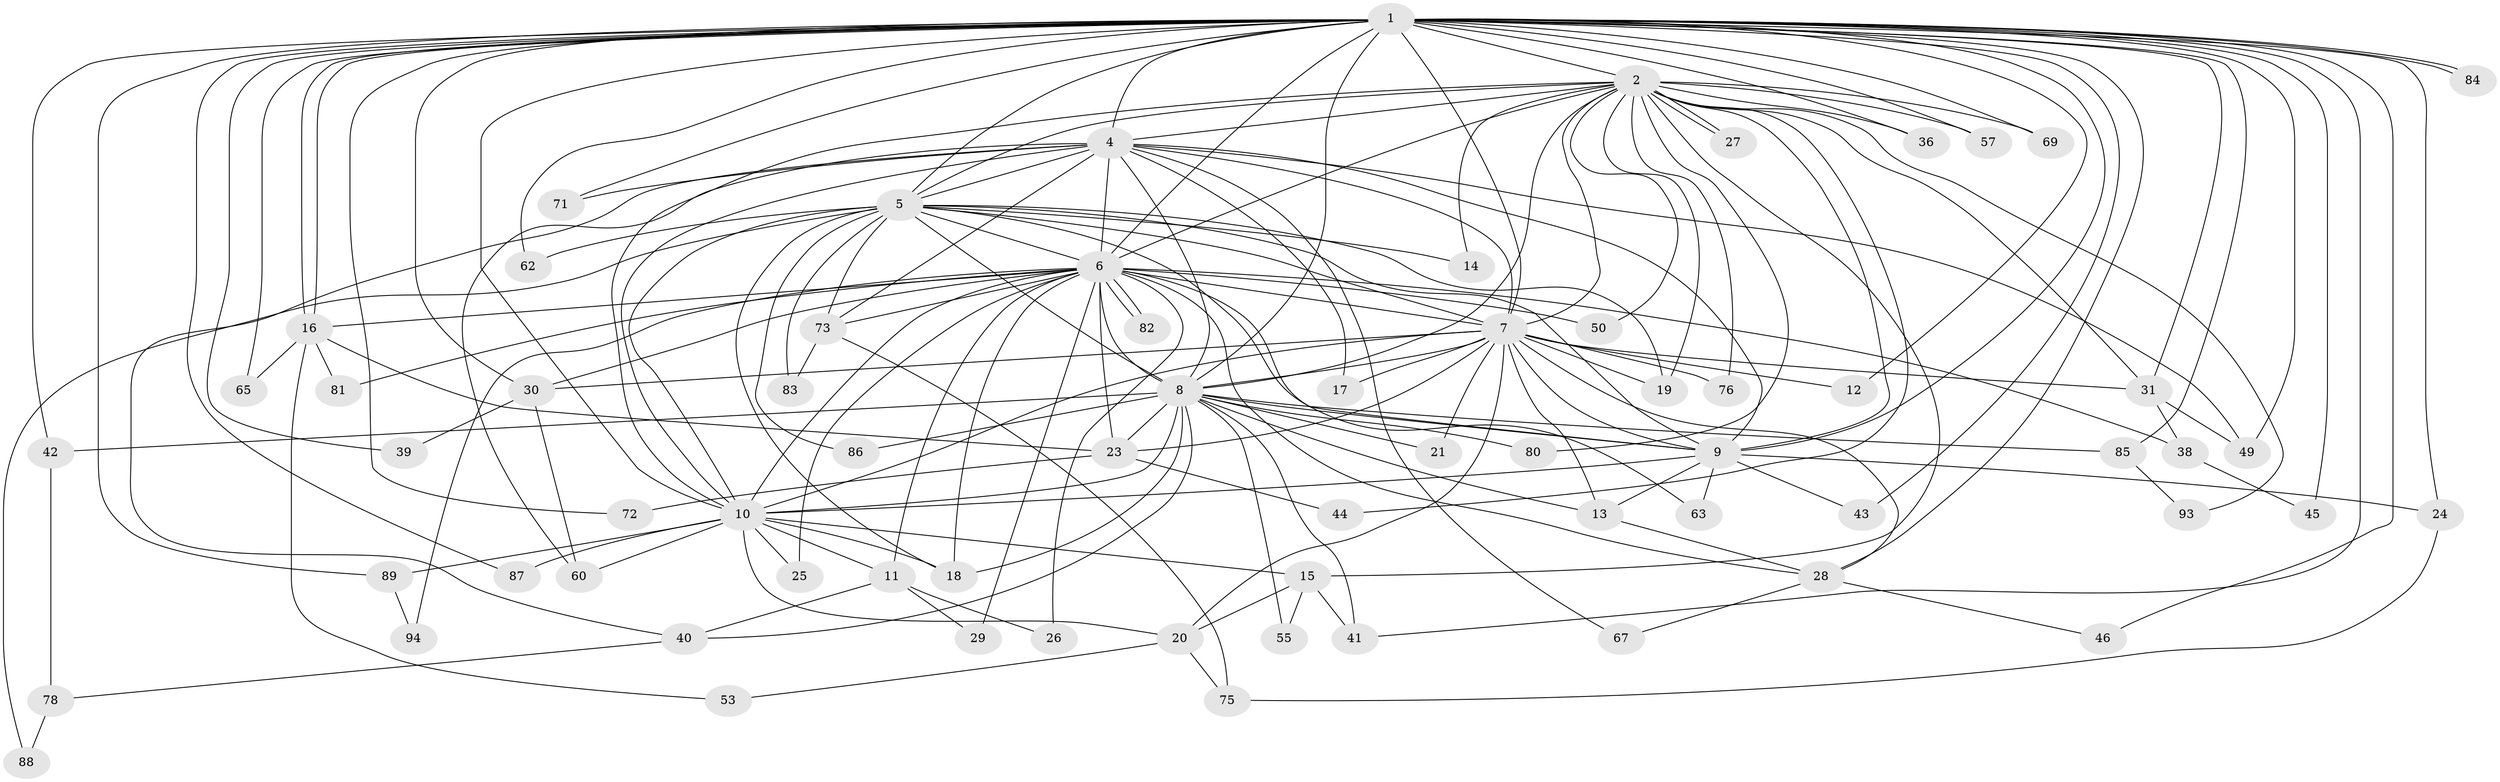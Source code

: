 // Generated by graph-tools (version 1.1) at 2025/23/03/03/25 07:23:48]
// undirected, 68 vertices, 172 edges
graph export_dot {
graph [start="1"]
  node [color=gray90,style=filled];
  1 [super="+3"];
  2 [super="+56"];
  4 [super="+54"];
  5 [super="+91"];
  6 [super="+61"];
  7 [super="+34"];
  8 [super="+37"];
  9 [super="+48"];
  10 [super="+58"];
  11;
  12 [super="+35"];
  13 [super="+70"];
  14 [super="+92"];
  15;
  16 [super="+22"];
  17;
  18 [super="+79"];
  19 [super="+59"];
  20 [super="+47"];
  21;
  23 [super="+77"];
  24;
  25;
  26;
  27;
  28 [super="+32"];
  29;
  30 [super="+66"];
  31 [super="+33"];
  36;
  38 [super="+51"];
  39;
  40 [super="+52"];
  41 [super="+95"];
  42;
  43;
  44;
  45 [super="+68"];
  46;
  49 [super="+64"];
  50;
  53;
  55;
  57;
  60 [super="+74"];
  62;
  63;
  65;
  67;
  69;
  71;
  72;
  73 [super="+90"];
  75;
  76;
  78;
  80;
  81;
  82;
  83;
  84;
  85;
  86;
  87;
  88;
  89;
  93;
  94;
  1 -- 2 [weight=2];
  1 -- 4 [weight=2];
  1 -- 5 [weight=2];
  1 -- 6 [weight=2];
  1 -- 7 [weight=2];
  1 -- 8 [weight=3];
  1 -- 9 [weight=2];
  1 -- 10 [weight=2];
  1 -- 12 [weight=2];
  1 -- 16;
  1 -- 16;
  1 -- 24;
  1 -- 28;
  1 -- 31;
  1 -- 36;
  1 -- 45 [weight=2];
  1 -- 46;
  1 -- 49;
  1 -- 57;
  1 -- 62;
  1 -- 65;
  1 -- 69;
  1 -- 71;
  1 -- 84;
  1 -- 84;
  1 -- 89;
  1 -- 72;
  1 -- 85;
  1 -- 87;
  1 -- 30;
  1 -- 39;
  1 -- 42;
  1 -- 43;
  1 -- 41;
  2 -- 4;
  2 -- 5;
  2 -- 6;
  2 -- 7;
  2 -- 8;
  2 -- 9 [weight=2];
  2 -- 10;
  2 -- 14;
  2 -- 15;
  2 -- 19;
  2 -- 27;
  2 -- 27;
  2 -- 31;
  2 -- 36;
  2 -- 44;
  2 -- 50;
  2 -- 57;
  2 -- 69;
  2 -- 76;
  2 -- 80;
  2 -- 93;
  4 -- 5;
  4 -- 6;
  4 -- 7;
  4 -- 8;
  4 -- 9;
  4 -- 10;
  4 -- 17;
  4 -- 40;
  4 -- 67;
  4 -- 71;
  4 -- 73;
  4 -- 60;
  4 -- 49;
  5 -- 6;
  5 -- 7;
  5 -- 8;
  5 -- 9;
  5 -- 10;
  5 -- 14 [weight=2];
  5 -- 18;
  5 -- 62;
  5 -- 63;
  5 -- 83;
  5 -- 86;
  5 -- 88;
  5 -- 19;
  5 -- 73;
  6 -- 7;
  6 -- 8;
  6 -- 9;
  6 -- 10;
  6 -- 11;
  6 -- 23;
  6 -- 25;
  6 -- 26;
  6 -- 29;
  6 -- 30;
  6 -- 38;
  6 -- 50;
  6 -- 81;
  6 -- 82;
  6 -- 82;
  6 -- 73;
  6 -- 94;
  6 -- 28;
  6 -- 18;
  6 -- 16;
  7 -- 8;
  7 -- 9;
  7 -- 10;
  7 -- 12;
  7 -- 17;
  7 -- 19;
  7 -- 21;
  7 -- 28;
  7 -- 76;
  7 -- 23;
  7 -- 13;
  7 -- 20;
  7 -- 31;
  7 -- 30;
  8 -- 9;
  8 -- 10;
  8 -- 13;
  8 -- 18;
  8 -- 21;
  8 -- 41;
  8 -- 42;
  8 -- 85;
  8 -- 86;
  8 -- 80;
  8 -- 55;
  8 -- 23;
  8 -- 40;
  9 -- 10;
  9 -- 13;
  9 -- 24;
  9 -- 43;
  9 -- 63;
  10 -- 11;
  10 -- 15;
  10 -- 20;
  10 -- 25;
  10 -- 60;
  10 -- 89;
  10 -- 18;
  10 -- 87;
  11 -- 26;
  11 -- 29;
  11 -- 40;
  13 -- 28;
  15 -- 20;
  15 -- 41;
  15 -- 55;
  16 -- 23;
  16 -- 65;
  16 -- 81;
  16 -- 53;
  20 -- 75;
  20 -- 53;
  23 -- 44;
  23 -- 72;
  24 -- 75;
  28 -- 46;
  28 -- 67;
  30 -- 39;
  30 -- 60;
  31 -- 38;
  31 -- 49;
  38 -- 45;
  40 -- 78;
  42 -- 78;
  73 -- 83;
  73 -- 75;
  78 -- 88;
  85 -- 93;
  89 -- 94;
}
